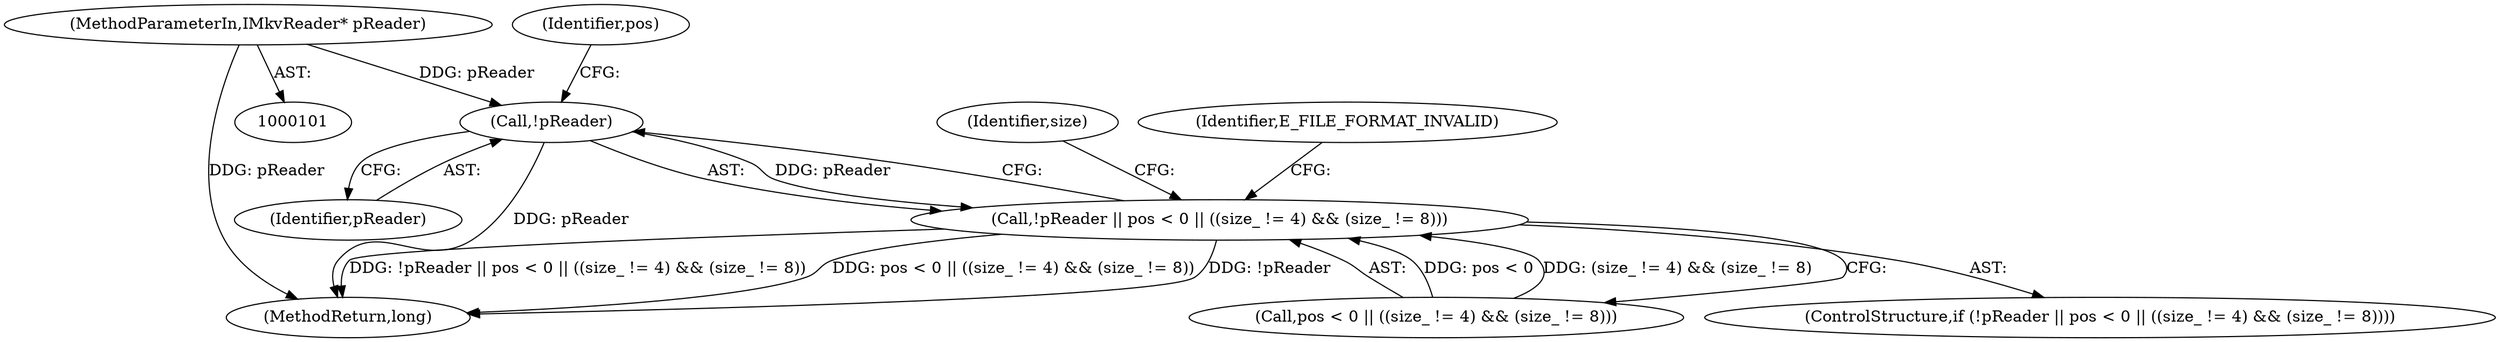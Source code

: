digraph "0_Android_cc274e2abe8b2a6698a5c47d8aa4bb45f1f9538d_63@pointer" {
"1000109" [label="(Call,!pReader)"];
"1000102" [label="(MethodParameterIn,IMkvReader* pReader)"];
"1000108" [label="(Call,!pReader || pos < 0 || ((size_ != 4) && (size_ != 8)))"];
"1000108" [label="(Call,!pReader || pos < 0 || ((size_ != 4) && (size_ != 8)))"];
"1000126" [label="(Identifier,size)"];
"1000110" [label="(Identifier,pReader)"];
"1000109" [label="(Call,!pReader)"];
"1000107" [label="(ControlStructure,if (!pReader || pos < 0 || ((size_ != 4) && (size_ != 8))))"];
"1000102" [label="(MethodParameterIn,IMkvReader* pReader)"];
"1000111" [label="(Call,pos < 0 || ((size_ != 4) && (size_ != 8)))"];
"1000113" [label="(Identifier,pos)"];
"1000215" [label="(MethodReturn,long)"];
"1000123" [label="(Identifier,E_FILE_FORMAT_INVALID)"];
"1000109" -> "1000108"  [label="AST: "];
"1000109" -> "1000110"  [label="CFG: "];
"1000110" -> "1000109"  [label="AST: "];
"1000113" -> "1000109"  [label="CFG: "];
"1000108" -> "1000109"  [label="CFG: "];
"1000109" -> "1000215"  [label="DDG: pReader"];
"1000109" -> "1000108"  [label="DDG: pReader"];
"1000102" -> "1000109"  [label="DDG: pReader"];
"1000102" -> "1000101"  [label="AST: "];
"1000102" -> "1000215"  [label="DDG: pReader"];
"1000108" -> "1000107"  [label="AST: "];
"1000108" -> "1000111"  [label="CFG: "];
"1000111" -> "1000108"  [label="AST: "];
"1000123" -> "1000108"  [label="CFG: "];
"1000126" -> "1000108"  [label="CFG: "];
"1000108" -> "1000215"  [label="DDG: !pReader || pos < 0 || ((size_ != 4) && (size_ != 8))"];
"1000108" -> "1000215"  [label="DDG: pos < 0 || ((size_ != 4) && (size_ != 8))"];
"1000108" -> "1000215"  [label="DDG: !pReader"];
"1000111" -> "1000108"  [label="DDG: pos < 0"];
"1000111" -> "1000108"  [label="DDG: (size_ != 4) && (size_ != 8)"];
}
